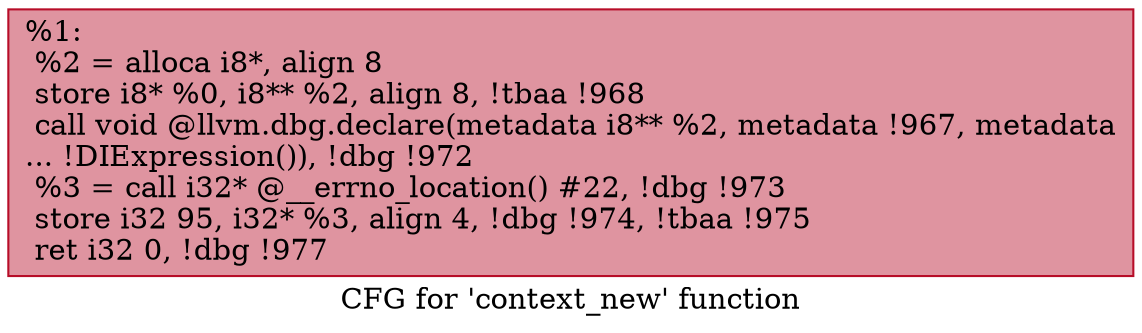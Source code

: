 digraph "CFG for 'context_new' function" {
	label="CFG for 'context_new' function";

	Node0x239a1f0 [shape=record,color="#b70d28ff", style=filled, fillcolor="#b70d2870",label="{%1:\l  %2 = alloca i8*, align 8\l  store i8* %0, i8** %2, align 8, !tbaa !968\l  call void @llvm.dbg.declare(metadata i8** %2, metadata !967, metadata\l... !DIExpression()), !dbg !972\l  %3 = call i32* @__errno_location() #22, !dbg !973\l  store i32 95, i32* %3, align 4, !dbg !974, !tbaa !975\l  ret i32 0, !dbg !977\l}"];
}

